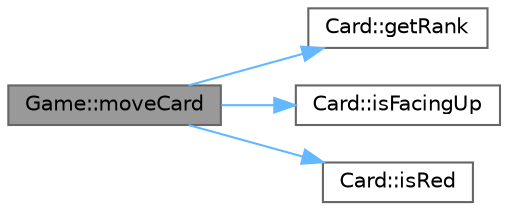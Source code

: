 digraph "Game::moveCard"
{
 // LATEX_PDF_SIZE
  bgcolor="transparent";
  edge [fontname=Helvetica,fontsize=10,labelfontname=Helvetica,labelfontsize=10];
  node [fontname=Helvetica,fontsize=10,shape=box,height=0.2,width=0.4];
  rankdir="LR";
  Node1 [id="Node000001",label="Game::moveCard",height=0.2,width=0.4,color="gray40", fillcolor="grey60", style="filled", fontcolor="black",tooltip="Moves count cards from one column to another if valid."];
  Node1 -> Node2 [id="edge1_Node000001_Node000002",color="steelblue1",style="solid",tooltip=" "];
  Node2 [id="Node000002",label="Card::getRank",height=0.2,width=0.4,color="grey40", fillcolor="white", style="filled",URL="$d5/d6a/class_card.html#ad2c7de19fb9df88e6591015a7f2d81dd",tooltip="Gets the rank of the card."];
  Node1 -> Node3 [id="edge2_Node000001_Node000003",color="steelblue1",style="solid",tooltip=" "];
  Node3 [id="Node000003",label="Card::isFacingUp",height=0.2,width=0.4,color="grey40", fillcolor="white", style="filled",URL="$d5/d6a/class_card.html#a57fbde51dee34b0c73d4beba6d5894b0",tooltip="Checks if the card is currently facing up."];
  Node1 -> Node4 [id="edge3_Node000001_Node000004",color="steelblue1",style="solid",tooltip=" "];
  Node4 [id="Node000004",label="Card::isRed",height=0.2,width=0.4,color="grey40", fillcolor="white", style="filled",URL="$d5/d6a/class_card.html#a69a467c8ae5717bdbc740999626be961",tooltip="Checks if the card's suit is red (Hearts or Diamonds)."];
}
